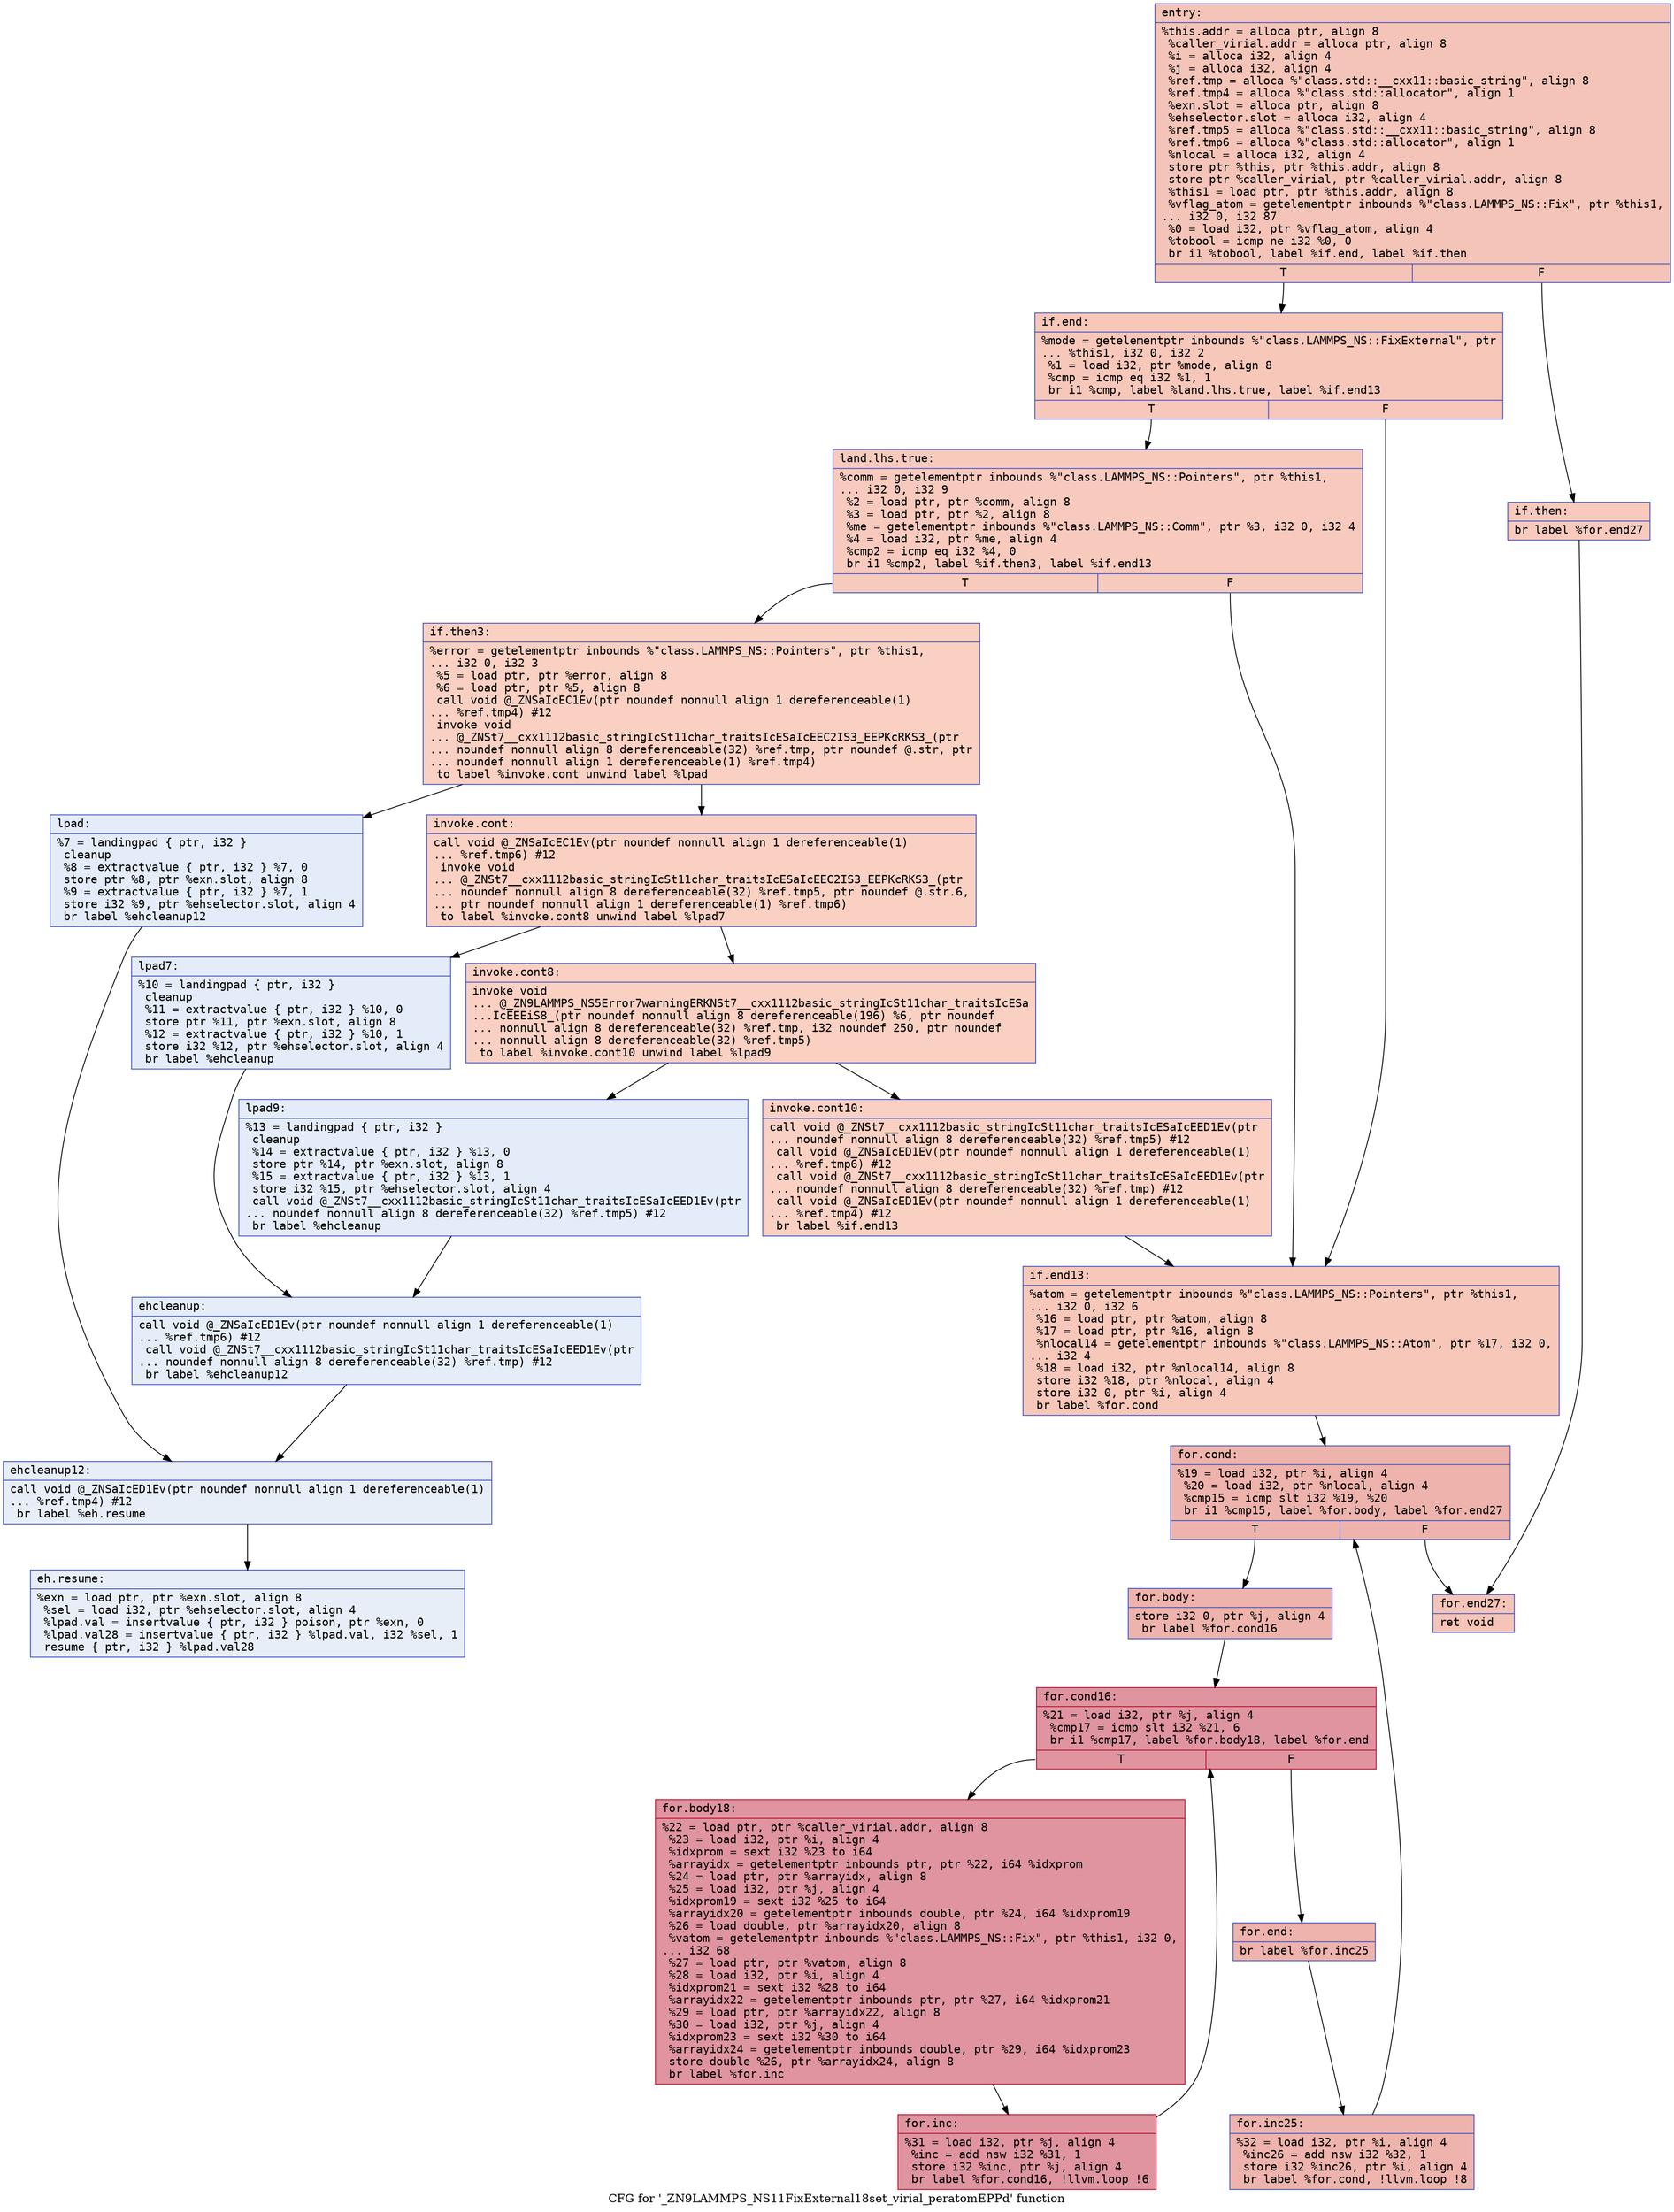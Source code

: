digraph "CFG for '_ZN9LAMMPS_NS11FixExternal18set_virial_peratomEPPd' function" {
	label="CFG for '_ZN9LAMMPS_NS11FixExternal18set_virial_peratomEPPd' function";

	Node0x5634c6551bf0 [shape=record,color="#3d50c3ff", style=filled, fillcolor="#e97a5f70" fontname="Courier",label="{entry:\l|  %this.addr = alloca ptr, align 8\l  %caller_virial.addr = alloca ptr, align 8\l  %i = alloca i32, align 4\l  %j = alloca i32, align 4\l  %ref.tmp = alloca %\"class.std::__cxx11::basic_string\", align 8\l  %ref.tmp4 = alloca %\"class.std::allocator\", align 1\l  %exn.slot = alloca ptr, align 8\l  %ehselector.slot = alloca i32, align 4\l  %ref.tmp5 = alloca %\"class.std::__cxx11::basic_string\", align 8\l  %ref.tmp6 = alloca %\"class.std::allocator\", align 1\l  %nlocal = alloca i32, align 4\l  store ptr %this, ptr %this.addr, align 8\l  store ptr %caller_virial, ptr %caller_virial.addr, align 8\l  %this1 = load ptr, ptr %this.addr, align 8\l  %vflag_atom = getelementptr inbounds %\"class.LAMMPS_NS::Fix\", ptr %this1,\l... i32 0, i32 87\l  %0 = load i32, ptr %vflag_atom, align 4\l  %tobool = icmp ne i32 %0, 0\l  br i1 %tobool, label %if.end, label %if.then\l|{<s0>T|<s1>F}}"];
	Node0x5634c6551bf0:s0 -> Node0x5634c6552820[tooltip="entry -> if.end\nProbability 62.50%" ];
	Node0x5634c6551bf0:s1 -> Node0x5634c6552890[tooltip="entry -> if.then\nProbability 37.50%" ];
	Node0x5634c6552890 [shape=record,color="#3d50c3ff", style=filled, fillcolor="#ef886b70" fontname="Courier",label="{if.then:\l|  br label %for.end27\l}"];
	Node0x5634c6552890 -> Node0x5634c65529b0[tooltip="if.then -> for.end27\nProbability 100.00%" ];
	Node0x5634c6552820 [shape=record,color="#3d50c3ff", style=filled, fillcolor="#ec7f6370" fontname="Courier",label="{if.end:\l|  %mode = getelementptr inbounds %\"class.LAMMPS_NS::FixExternal\", ptr\l... %this1, i32 0, i32 2\l  %1 = load i32, ptr %mode, align 8\l  %cmp = icmp eq i32 %1, 1\l  br i1 %cmp, label %land.lhs.true, label %if.end13\l|{<s0>T|<s1>F}}"];
	Node0x5634c6552820:s0 -> Node0x5634c6552c80[tooltip="if.end -> land.lhs.true\nProbability 50.00%" ];
	Node0x5634c6552820:s1 -> Node0x5634c6552d00[tooltip="if.end -> if.end13\nProbability 50.00%" ];
	Node0x5634c6552c80 [shape=record,color="#3d50c3ff", style=filled, fillcolor="#ef886b70" fontname="Courier",label="{land.lhs.true:\l|  %comm = getelementptr inbounds %\"class.LAMMPS_NS::Pointers\", ptr %this1,\l... i32 0, i32 9\l  %2 = load ptr, ptr %comm, align 8\l  %3 = load ptr, ptr %2, align 8\l  %me = getelementptr inbounds %\"class.LAMMPS_NS::Comm\", ptr %3, i32 0, i32 4\l  %4 = load i32, ptr %me, align 4\l  %cmp2 = icmp eq i32 %4, 0\l  br i1 %cmp2, label %if.then3, label %if.end13\l|{<s0>T|<s1>F}}"];
	Node0x5634c6552c80:s0 -> Node0x5634c65533a0[tooltip="land.lhs.true -> if.then3\nProbability 37.50%" ];
	Node0x5634c6552c80:s1 -> Node0x5634c6552d00[tooltip="land.lhs.true -> if.end13\nProbability 62.50%" ];
	Node0x5634c65533a0 [shape=record,color="#3d50c3ff", style=filled, fillcolor="#f3947570" fontname="Courier",label="{if.then3:\l|  %error = getelementptr inbounds %\"class.LAMMPS_NS::Pointers\", ptr %this1,\l... i32 0, i32 3\l  %5 = load ptr, ptr %error, align 8\l  %6 = load ptr, ptr %5, align 8\l  call void @_ZNSaIcEC1Ev(ptr noundef nonnull align 1 dereferenceable(1)\l... %ref.tmp4) #12\l  invoke void\l... @_ZNSt7__cxx1112basic_stringIcSt11char_traitsIcESaIcEEC2IS3_EEPKcRKS3_(ptr\l... noundef nonnull align 8 dereferenceable(32) %ref.tmp, ptr noundef @.str, ptr\l... noundef nonnull align 1 dereferenceable(1) %ref.tmp4)\l          to label %invoke.cont unwind label %lpad\l}"];
	Node0x5634c65533a0 -> Node0x5634c6553830[tooltip="if.then3 -> invoke.cont\nProbability 100.00%" ];
	Node0x5634c65533a0 -> Node0x5634c65538b0[tooltip="if.then3 -> lpad\nProbability 0.00%" ];
	Node0x5634c6553830 [shape=record,color="#3d50c3ff", style=filled, fillcolor="#f3947570" fontname="Courier",label="{invoke.cont:\l|  call void @_ZNSaIcEC1Ev(ptr noundef nonnull align 1 dereferenceable(1)\l... %ref.tmp6) #12\l  invoke void\l... @_ZNSt7__cxx1112basic_stringIcSt11char_traitsIcESaIcEEC2IS3_EEPKcRKS3_(ptr\l... noundef nonnull align 8 dereferenceable(32) %ref.tmp5, ptr noundef @.str.6,\l... ptr noundef nonnull align 1 dereferenceable(1) %ref.tmp6)\l          to label %invoke.cont8 unwind label %lpad7\l}"];
	Node0x5634c6553830 -> Node0x5634c6553bd0[tooltip="invoke.cont -> invoke.cont8\nProbability 100.00%" ];
	Node0x5634c6553830 -> Node0x5634c6553c20[tooltip="invoke.cont -> lpad7\nProbability 0.00%" ];
	Node0x5634c6553bd0 [shape=record,color="#3d50c3ff", style=filled, fillcolor="#f3947570" fontname="Courier",label="{invoke.cont8:\l|  invoke void\l... @_ZN9LAMMPS_NS5Error7warningERKNSt7__cxx1112basic_stringIcSt11char_traitsIcESa\l...IcEEEiS8_(ptr noundef nonnull align 8 dereferenceable(196) %6, ptr noundef\l... nonnull align 8 dereferenceable(32) %ref.tmp, i32 noundef 250, ptr noundef\l... nonnull align 8 dereferenceable(32) %ref.tmp5)\l          to label %invoke.cont10 unwind label %lpad9\l}"];
	Node0x5634c6553bd0 -> Node0x5634c6553b80[tooltip="invoke.cont8 -> invoke.cont10\nProbability 100.00%" ];
	Node0x5634c6553bd0 -> Node0x5634c6553ee0[tooltip="invoke.cont8 -> lpad9\nProbability 0.00%" ];
	Node0x5634c6553b80 [shape=record,color="#3d50c3ff", style=filled, fillcolor="#f3947570" fontname="Courier",label="{invoke.cont10:\l|  call void @_ZNSt7__cxx1112basic_stringIcSt11char_traitsIcESaIcEED1Ev(ptr\l... noundef nonnull align 8 dereferenceable(32) %ref.tmp5) #12\l  call void @_ZNSaIcED1Ev(ptr noundef nonnull align 1 dereferenceable(1)\l... %ref.tmp6) #12\l  call void @_ZNSt7__cxx1112basic_stringIcSt11char_traitsIcESaIcEED1Ev(ptr\l... noundef nonnull align 8 dereferenceable(32) %ref.tmp) #12\l  call void @_ZNSaIcED1Ev(ptr noundef nonnull align 1 dereferenceable(1)\l... %ref.tmp4) #12\l  br label %if.end13\l}"];
	Node0x5634c6553b80 -> Node0x5634c6552d00[tooltip="invoke.cont10 -> if.end13\nProbability 100.00%" ];
	Node0x5634c65538b0 [shape=record,color="#3d50c3ff", style=filled, fillcolor="#c1d4f470" fontname="Courier",label="{lpad:\l|  %7 = landingpad \{ ptr, i32 \}\l          cleanup\l  %8 = extractvalue \{ ptr, i32 \} %7, 0\l  store ptr %8, ptr %exn.slot, align 8\l  %9 = extractvalue \{ ptr, i32 \} %7, 1\l  store i32 %9, ptr %ehselector.slot, align 4\l  br label %ehcleanup12\l}"];
	Node0x5634c65538b0 -> Node0x5634c65548c0[tooltip="lpad -> ehcleanup12\nProbability 100.00%" ];
	Node0x5634c6553c20 [shape=record,color="#3d50c3ff", style=filled, fillcolor="#c1d4f470" fontname="Courier",label="{lpad7:\l|  %10 = landingpad \{ ptr, i32 \}\l          cleanup\l  %11 = extractvalue \{ ptr, i32 \} %10, 0\l  store ptr %11, ptr %exn.slot, align 8\l  %12 = extractvalue \{ ptr, i32 \} %10, 1\l  store i32 %12, ptr %ehselector.slot, align 4\l  br label %ehcleanup\l}"];
	Node0x5634c6553c20 -> Node0x5634c6554c30[tooltip="lpad7 -> ehcleanup\nProbability 100.00%" ];
	Node0x5634c6553ee0 [shape=record,color="#3d50c3ff", style=filled, fillcolor="#c1d4f470" fontname="Courier",label="{lpad9:\l|  %13 = landingpad \{ ptr, i32 \}\l          cleanup\l  %14 = extractvalue \{ ptr, i32 \} %13, 0\l  store ptr %14, ptr %exn.slot, align 8\l  %15 = extractvalue \{ ptr, i32 \} %13, 1\l  store i32 %15, ptr %ehselector.slot, align 4\l  call void @_ZNSt7__cxx1112basic_stringIcSt11char_traitsIcESaIcEED1Ev(ptr\l... noundef nonnull align 8 dereferenceable(32) %ref.tmp5) #12\l  br label %ehcleanup\l}"];
	Node0x5634c6553ee0 -> Node0x5634c6554c30[tooltip="lpad9 -> ehcleanup\nProbability 100.00%" ];
	Node0x5634c6554c30 [shape=record,color="#3d50c3ff", style=filled, fillcolor="#c5d6f270" fontname="Courier",label="{ehcleanup:\l|  call void @_ZNSaIcED1Ev(ptr noundef nonnull align 1 dereferenceable(1)\l... %ref.tmp6) #12\l  call void @_ZNSt7__cxx1112basic_stringIcSt11char_traitsIcESaIcEED1Ev(ptr\l... noundef nonnull align 8 dereferenceable(32) %ref.tmp) #12\l  br label %ehcleanup12\l}"];
	Node0x5634c6554c30 -> Node0x5634c65548c0[tooltip="ehcleanup -> ehcleanup12\nProbability 100.00%" ];
	Node0x5634c65548c0 [shape=record,color="#3d50c3ff", style=filled, fillcolor="#cbd8ee70" fontname="Courier",label="{ehcleanup12:\l|  call void @_ZNSaIcED1Ev(ptr noundef nonnull align 1 dereferenceable(1)\l... %ref.tmp4) #12\l  br label %eh.resume\l}"];
	Node0x5634c65548c0 -> Node0x5634c65554e0[tooltip="ehcleanup12 -> eh.resume\nProbability 100.00%" ];
	Node0x5634c6552d00 [shape=record,color="#3d50c3ff", style=filled, fillcolor="#ec7f6370" fontname="Courier",label="{if.end13:\l|  %atom = getelementptr inbounds %\"class.LAMMPS_NS::Pointers\", ptr %this1,\l... i32 0, i32 6\l  %16 = load ptr, ptr %atom, align 8\l  %17 = load ptr, ptr %16, align 8\l  %nlocal14 = getelementptr inbounds %\"class.LAMMPS_NS::Atom\", ptr %17, i32 0,\l... i32 4\l  %18 = load i32, ptr %nlocal14, align 8\l  store i32 %18, ptr %nlocal, align 4\l  store i32 0, ptr %i, align 4\l  br label %for.cond\l}"];
	Node0x5634c6552d00 -> Node0x5634c6555a10[tooltip="if.end13 -> for.cond\nProbability 100.00%" ];
	Node0x5634c6555a10 [shape=record,color="#3d50c3ff", style=filled, fillcolor="#d6524470" fontname="Courier",label="{for.cond:\l|  %19 = load i32, ptr %i, align 4\l  %20 = load i32, ptr %nlocal, align 4\l  %cmp15 = icmp slt i32 %19, %20\l  br i1 %cmp15, label %for.body, label %for.end27\l|{<s0>T|<s1>F}}"];
	Node0x5634c6555a10:s0 -> Node0x5634c6555cb0[tooltip="for.cond -> for.body\nProbability 96.88%" ];
	Node0x5634c6555a10:s1 -> Node0x5634c65529b0[tooltip="for.cond -> for.end27\nProbability 3.12%" ];
	Node0x5634c6555cb0 [shape=record,color="#3d50c3ff", style=filled, fillcolor="#d6524470" fontname="Courier",label="{for.body:\l|  store i32 0, ptr %j, align 4\l  br label %for.cond16\l}"];
	Node0x5634c6555cb0 -> Node0x5634c6555e80[tooltip="for.body -> for.cond16\nProbability 100.00%" ];
	Node0x5634c6555e80 [shape=record,color="#b70d28ff", style=filled, fillcolor="#b70d2870" fontname="Courier",label="{for.cond16:\l|  %21 = load i32, ptr %j, align 4\l  %cmp17 = icmp slt i32 %21, 6\l  br i1 %cmp17, label %for.body18, label %for.end\l|{<s0>T|<s1>F}}"];
	Node0x5634c6555e80:s0 -> Node0x5634c65560a0[tooltip="for.cond16 -> for.body18\nProbability 96.88%" ];
	Node0x5634c6555e80:s1 -> Node0x5634c6556120[tooltip="for.cond16 -> for.end\nProbability 3.12%" ];
	Node0x5634c65560a0 [shape=record,color="#b70d28ff", style=filled, fillcolor="#b70d2870" fontname="Courier",label="{for.body18:\l|  %22 = load ptr, ptr %caller_virial.addr, align 8\l  %23 = load i32, ptr %i, align 4\l  %idxprom = sext i32 %23 to i64\l  %arrayidx = getelementptr inbounds ptr, ptr %22, i64 %idxprom\l  %24 = load ptr, ptr %arrayidx, align 8\l  %25 = load i32, ptr %j, align 4\l  %idxprom19 = sext i32 %25 to i64\l  %arrayidx20 = getelementptr inbounds double, ptr %24, i64 %idxprom19\l  %26 = load double, ptr %arrayidx20, align 8\l  %vatom = getelementptr inbounds %\"class.LAMMPS_NS::Fix\", ptr %this1, i32 0,\l... i32 68\l  %27 = load ptr, ptr %vatom, align 8\l  %28 = load i32, ptr %i, align 4\l  %idxprom21 = sext i32 %28 to i64\l  %arrayidx22 = getelementptr inbounds ptr, ptr %27, i64 %idxprom21\l  %29 = load ptr, ptr %arrayidx22, align 8\l  %30 = load i32, ptr %j, align 4\l  %idxprom23 = sext i32 %30 to i64\l  %arrayidx24 = getelementptr inbounds double, ptr %29, i64 %idxprom23\l  store double %26, ptr %arrayidx24, align 8\l  br label %for.inc\l}"];
	Node0x5634c65560a0 -> Node0x5634c6557130[tooltip="for.body18 -> for.inc\nProbability 100.00%" ];
	Node0x5634c6557130 [shape=record,color="#b70d28ff", style=filled, fillcolor="#b70d2870" fontname="Courier",label="{for.inc:\l|  %31 = load i32, ptr %j, align 4\l  %inc = add nsw i32 %31, 1\l  store i32 %inc, ptr %j, align 4\l  br label %for.cond16, !llvm.loop !6\l}"];
	Node0x5634c6557130 -> Node0x5634c6555e80[tooltip="for.inc -> for.cond16\nProbability 100.00%" ];
	Node0x5634c6556120 [shape=record,color="#3d50c3ff", style=filled, fillcolor="#d6524470" fontname="Courier",label="{for.end:\l|  br label %for.inc25\l}"];
	Node0x5634c6556120 -> Node0x5634c6557520[tooltip="for.end -> for.inc25\nProbability 100.00%" ];
	Node0x5634c6557520 [shape=record,color="#3d50c3ff", style=filled, fillcolor="#d6524470" fontname="Courier",label="{for.inc25:\l|  %32 = load i32, ptr %i, align 4\l  %inc26 = add nsw i32 %32, 1\l  store i32 %inc26, ptr %i, align 4\l  br label %for.cond, !llvm.loop !8\l}"];
	Node0x5634c6557520 -> Node0x5634c6555a10[tooltip="for.inc25 -> for.cond\nProbability 100.00%" ];
	Node0x5634c65529b0 [shape=record,color="#3d50c3ff", style=filled, fillcolor="#e97a5f70" fontname="Courier",label="{for.end27:\l|  ret void\l}"];
	Node0x5634c65554e0 [shape=record,color="#3d50c3ff", style=filled, fillcolor="#cbd8ee70" fontname="Courier",label="{eh.resume:\l|  %exn = load ptr, ptr %exn.slot, align 8\l  %sel = load i32, ptr %ehselector.slot, align 4\l  %lpad.val = insertvalue \{ ptr, i32 \} poison, ptr %exn, 0\l  %lpad.val28 = insertvalue \{ ptr, i32 \} %lpad.val, i32 %sel, 1\l  resume \{ ptr, i32 \} %lpad.val28\l}"];
}
